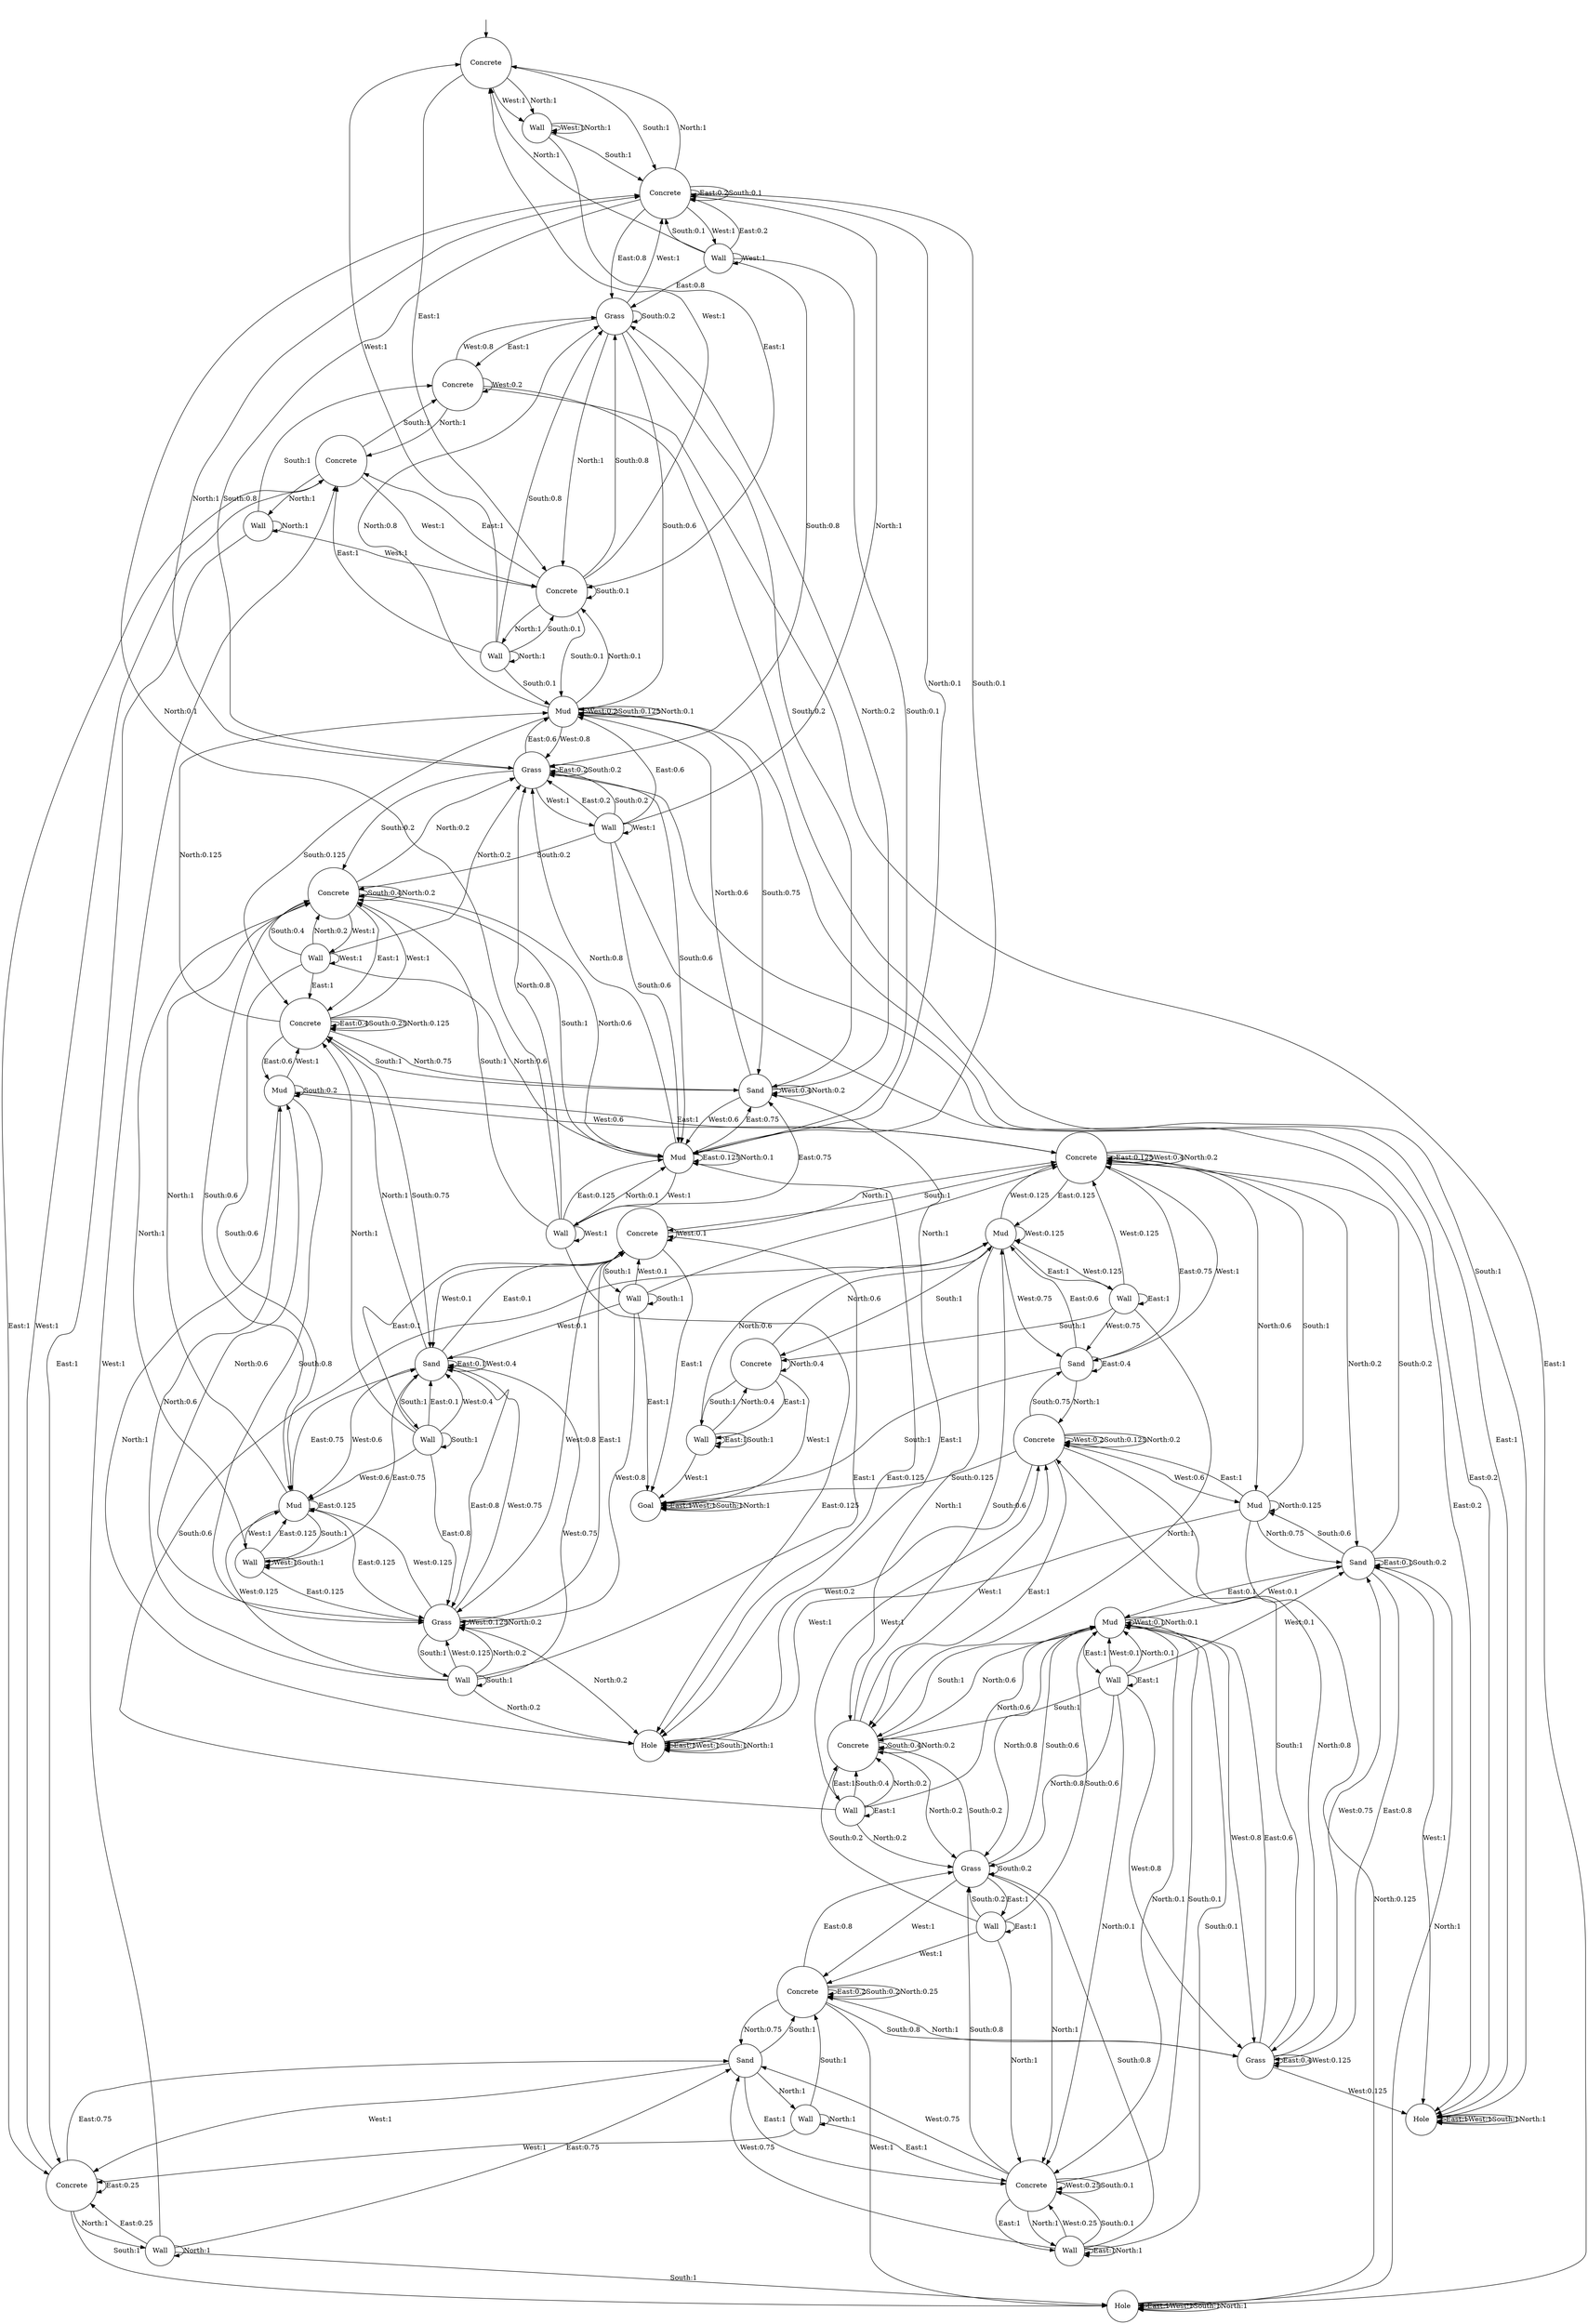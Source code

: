 digraph g {
__start0 [label="" shape="none"];
0 [shape="circle" label="Concrete"];
1 [shape="circle" label="Wall"];
2 [shape="circle" label="Concrete"];
3 [shape="circle" label="Wall"];
4 [shape="circle" label="Wall"];
5 [shape="circle" label="Grass"];
6 [shape="circle" label="Wall"];
7 [shape="circle" label="Mud"];
8 [shape="circle" label="Concrete"];
9 [shape="circle" label="Wall"];
10 [shape="circle" label="Wall"];
11 [shape="circle" label="Mud"];
12 [shape="circle" label="Concrete"];
13 [shape="circle" label="Wall"];
14 [shape="circle" label="Grass"];
15 [shape="circle" label="Mud"];
16 [shape="circle" label="Sand"];
17 [shape="circle" label="Concrete"];
18 [shape="circle" label="Wall"];
19 [shape="circle" label="Sand"];
20 [shape="circle" label="Concrete"];
21 [shape="circle" label="Wall"];
22 [shape="circle" label="Concrete"];
23 [shape="circle" label="Hole"];
24 [shape="circle" label="Hole"];
25 [shape="circle" label="Mud"];
26 [shape="circle" label="Wall"];
27 [shape="circle" label="Grass"];
28 [shape="circle" label="Concrete"];
29 [shape="circle" label="Wall"];
30 [shape="circle" label="Hole"];
31 [shape="circle" label="Sand"];
32 [shape="circle" label="Mud"];
33 [shape="circle" label="Concrete"];
34 [shape="circle" label="Concrete"];
35 [shape="circle" label="Wall"];
36 [shape="circle" label="Wall"];
37 [shape="circle" label="Sand"];
38 [shape="circle" label="Concrete"];
39 [shape="circle" label="Grass"];
40 [shape="circle" label="Concrete"];
41 [shape="circle" label="Sand"];
42 [shape="circle" label="Goal"];
43 [shape="circle" label="Concrete"];
44 [shape="circle" label="Wall"];
45 [shape="circle" label="Wall"];
46 [shape="circle" label="Grass"];
47 [shape="circle" label="Wall"];
48 [shape="circle" label="Mud"];
49 [shape="circle" label="Concrete"];
50 [shape="circle" label="Wall"];
51 [shape="circle" label="Wall"];
52 [shape="circle" label="Mud"];
53 [shape="circle" label="Concrete"];
54 [shape="circle" label="Wall"];
0 -> 12 [label="East:1"];
0 -> 1 [label="West:1"];
0 -> 2 [label="South:1"];
0 -> 1 [label="North:1"];
1 -> 12 [label="East:1"];
1 -> 1 [label="West:1"];
1 -> 2 [label="South:1"];
1 -> 1 [label="North:1"];
2 -> 2 [label="East:0.2"];
2 -> 14 [label="East:0.8"];
2 -> 3 [label="West:1"];
2 -> 2 [label="South:0.1"];
2 -> 5 [label="South:0.8"];
2 -> 7 [label="South:0.1"];
2 -> 0 [label="North:1"];
3 -> 2 [label="East:0.2"];
3 -> 14 [label="East:0.8"];
3 -> 3 [label="West:1"];
3 -> 2 [label="South:0.1"];
3 -> 5 [label="South:0.8"];
3 -> 7 [label="South:0.1"];
3 -> 0 [label="North:1"];
4 -> 5 [label="East:0.2"];
4 -> 15 [label="East:0.6"];
4 -> 23 [label="East:0.2"];
4 -> 4 [label="West:1"];
4 -> 5 [label="South:0.2"];
4 -> 7 [label="South:0.6"];
4 -> 8 [label="South:0.2"];
4 -> 2 [label="North:1"];
5 -> 5 [label="East:0.2"];
5 -> 15 [label="East:0.6"];
5 -> 23 [label="East:0.2"];
5 -> 4 [label="West:1"];
5 -> 5 [label="South:0.2"];
5 -> 7 [label="South:0.6"];
5 -> 8 [label="South:0.2"];
5 -> 2 [label="North:1"];
6 -> 7 [label="East:0.125"];
6 -> 16 [label="East:0.75"];
6 -> 24 [label="East:0.125"];
6 -> 6 [label="West:1"];
6 -> 8 [label="South:1"];
6 -> 2 [label="North:0.1"];
6 -> 5 [label="North:0.8"];
6 -> 7 [label="North:0.1"];
7 -> 7 [label="East:0.125"];
7 -> 16 [label="East:0.75"];
7 -> 24 [label="East:0.125"];
7 -> 6 [label="West:1"];
7 -> 8 [label="South:1"];
7 -> 2 [label="North:0.1"];
7 -> 5 [label="North:0.8"];
7 -> 7 [label="North:0.1"];
8 -> 17 [label="East:1"];
8 -> 9 [label="West:1"];
8 -> 8 [label="South:0.4"];
8 -> 11 [label="South:0.6"];
8 -> 5 [label="North:0.2"];
8 -> 7 [label="North:0.6"];
8 -> 8 [label="North:0.2"];
9 -> 17 [label="East:1"];
9 -> 9 [label="West:1"];
9 -> 8 [label="South:0.4"];
9 -> 11 [label="South:0.6"];
9 -> 5 [label="North:0.2"];
9 -> 7 [label="North:0.6"];
9 -> 8 [label="North:0.2"];
10 -> 11 [label="East:0.125"];
10 -> 19 [label="East:0.75"];
10 -> 27 [label="East:0.125"];
10 -> 10 [label="West:1"];
10 -> 10 [label="South:1"];
10 -> 8 [label="North:1"];
11 -> 11 [label="East:0.125"];
11 -> 19 [label="East:0.75"];
11 -> 27 [label="East:0.125"];
11 -> 10 [label="West:1"];
11 -> 10 [label="South:1"];
11 -> 8 [label="North:1"];
12 -> 20 [label="East:1"];
12 -> 0 [label="West:1"];
12 -> 12 [label="South:0.1"];
12 -> 14 [label="South:0.8"];
12 -> 15 [label="South:0.1"];
12 -> 13 [label="North:1"];
13 -> 20 [label="East:1"];
13 -> 0 [label="West:1"];
13 -> 12 [label="South:0.1"];
13 -> 14 [label="South:0.8"];
13 -> 15 [label="South:0.1"];
13 -> 13 [label="North:1"];
14 -> 22 [label="East:1"];
14 -> 2 [label="West:1"];
14 -> 14 [label="South:0.2"];
14 -> 15 [label="South:0.6"];
14 -> 16 [label="South:0.2"];
14 -> 12 [label="North:1"];
15 -> 23 [label="East:1"];
15 -> 5 [label="West:0.8"];
15 -> 15 [label="West:0.2"];
15 -> 15 [label="South:0.125"];
15 -> 16 [label="South:0.75"];
15 -> 17 [label="South:0.125"];
15 -> 12 [label="North:0.1"];
15 -> 14 [label="North:0.8"];
15 -> 15 [label="North:0.1"];
16 -> 24 [label="East:1"];
16 -> 7 [label="West:0.6"];
16 -> 16 [label="West:0.4"];
16 -> 17 [label="South:1"];
16 -> 14 [label="North:0.2"];
16 -> 15 [label="North:0.6"];
16 -> 16 [label="North:0.2"];
17 -> 17 [label="East:0.4"];
17 -> 25 [label="East:0.6"];
17 -> 8 [label="West:1"];
17 -> 17 [label="South:0.25"];
17 -> 19 [label="South:0.75"];
17 -> 15 [label="North:0.125"];
17 -> 16 [label="North:0.75"];
17 -> 17 [label="North:0.125"];
18 -> 19 [label="East:0.1"];
18 -> 27 [label="East:0.8"];
18 -> 34 [label="East:0.1"];
18 -> 11 [label="West:0.6"];
18 -> 19 [label="West:0.4"];
18 -> 18 [label="South:1"];
18 -> 17 [label="North:1"];
19 -> 19 [label="East:0.1"];
19 -> 27 [label="East:0.8"];
19 -> 34 [label="East:0.1"];
19 -> 11 [label="West:0.6"];
19 -> 19 [label="West:0.4"];
19 -> 18 [label="South:1"];
19 -> 17 [label="North:1"];
20 -> 28 [label="East:1"];
20 -> 12 [label="West:1"];
20 -> 22 [label="South:1"];
20 -> 21 [label="North:1"];
21 -> 28 [label="East:1"];
21 -> 12 [label="West:1"];
21 -> 22 [label="South:1"];
21 -> 21 [label="North:1"];
22 -> 30 [label="East:1"];
22 -> 14 [label="West:0.8"];
22 -> 22 [label="West:0.2"];
22 -> 23 [label="South:1"];
22 -> 20 [label="North:1"];
23 -> 23 [label="East:1"];
23 -> 23 [label="West:1"];
23 -> 23 [label="South:1"];
23 -> 23 [label="North:1"];
24 -> 24 [label="East:1"];
24 -> 24 [label="West:1"];
24 -> 24 [label="South:1"];
24 -> 24 [label="North:1"];
25 -> 33 [label="East:1"];
25 -> 17 [label="West:1"];
25 -> 25 [label="South:0.2"];
25 -> 27 [label="South:0.8"];
25 -> 24 [label="North:1"];
26 -> 34 [label="East:1"];
26 -> 11 [label="West:0.125"];
26 -> 19 [label="West:0.75"];
26 -> 27 [label="West:0.125"];
26 -> 26 [label="South:1"];
26 -> 24 [label="North:0.2"];
26 -> 25 [label="North:0.6"];
26 -> 27 [label="North:0.2"];
27 -> 34 [label="East:1"];
27 -> 11 [label="West:0.125"];
27 -> 19 [label="West:0.75"];
27 -> 27 [label="West:0.125"];
27 -> 26 [label="South:1"];
27 -> 24 [label="North:0.2"];
27 -> 25 [label="North:0.6"];
27 -> 27 [label="North:0.2"];
28 -> 28 [label="East:0.25"];
28 -> 37 [label="East:0.75"];
28 -> 20 [label="West:1"];
28 -> 30 [label="South:1"];
28 -> 29 [label="North:1"];
29 -> 28 [label="East:0.25"];
29 -> 37 [label="East:0.75"];
29 -> 20 [label="West:1"];
29 -> 30 [label="South:1"];
29 -> 29 [label="North:1"];
30 -> 30 [label="East:1"];
30 -> 30 [label="West:1"];
30 -> 30 [label="South:1"];
30 -> 30 [label="North:1"];
31 -> 31 [label="East:0.1"];
31 -> 39 [label="East:0.8"];
31 -> 48 [label="East:0.1"];
31 -> 23 [label="West:1"];
31 -> 31 [label="South:0.2"];
31 -> 32 [label="South:0.6"];
31 -> 33 [label="South:0.2"];
31 -> 30 [label="North:1"];
32 -> 40 [label="East:1"];
32 -> 24 [label="West:1"];
32 -> 33 [label="South:1"];
32 -> 30 [label="North:0.125"];
32 -> 31 [label="North:0.75"];
32 -> 32 [label="North:0.125"];
33 -> 33 [label="East:0.125"];
33 -> 41 [label="East:0.75"];
33 -> 52 [label="East:0.125"];
33 -> 25 [label="West:0.6"];
33 -> 33 [label="West:0.4"];
33 -> 34 [label="South:1"];
33 -> 31 [label="North:0.2"];
33 -> 32 [label="North:0.6"];
33 -> 33 [label="North:0.2"];
34 -> 42 [label="East:1"];
34 -> 19 [label="West:0.1"];
34 -> 27 [label="West:0.8"];
34 -> 34 [label="West:0.1"];
34 -> 35 [label="South:1"];
34 -> 33 [label="North:1"];
35 -> 42 [label="East:1"];
35 -> 19 [label="West:0.1"];
35 -> 27 [label="West:0.8"];
35 -> 34 [label="West:0.1"];
35 -> 35 [label="South:1"];
35 -> 33 [label="North:1"];
36 -> 43 [label="East:1"];
36 -> 28 [label="West:1"];
36 -> 38 [label="South:1"];
36 -> 36 [label="North:1"];
37 -> 43 [label="East:1"];
37 -> 28 [label="West:1"];
37 -> 38 [label="South:1"];
37 -> 36 [label="North:1"];
38 -> 38 [label="East:0.2"];
38 -> 46 [label="East:0.8"];
38 -> 30 [label="West:1"];
38 -> 38 [label="South:0.2"];
38 -> 39 [label="South:0.8"];
38 -> 37 [label="North:0.75"];
38 -> 38 [label="North:0.25"];
39 -> 39 [label="East:0.4"];
39 -> 48 [label="East:0.6"];
39 -> 23 [label="West:0.125"];
39 -> 31 [label="West:0.75"];
39 -> 39 [label="West:0.125"];
39 -> 40 [label="South:1"];
39 -> 38 [label="North:1"];
40 -> 49 [label="East:1"];
40 -> 24 [label="West:0.2"];
40 -> 32 [label="West:0.6"];
40 -> 40 [label="West:0.2"];
40 -> 40 [label="South:0.125"];
40 -> 41 [label="South:0.75"];
40 -> 42 [label="South:0.125"];
40 -> 39 [label="North:0.8"];
40 -> 40 [label="North:0.2"];
41 -> 41 [label="East:0.4"];
41 -> 52 [label="East:0.6"];
41 -> 33 [label="West:1"];
41 -> 42 [label="South:1"];
41 -> 40 [label="North:1"];
42 -> 42 [label="East:1"];
42 -> 42 [label="West:1"];
42 -> 42 [label="South:1"];
42 -> 42 [label="North:1"];
43 -> 44 [label="East:1"];
43 -> 37 [label="West:0.75"];
43 -> 43 [label="West:0.25"];
43 -> 43 [label="South:0.1"];
43 -> 46 [label="South:0.8"];
43 -> 48 [label="South:0.1"];
43 -> 44 [label="North:1"];
44 -> 44 [label="East:1"];
44 -> 37 [label="West:0.75"];
44 -> 43 [label="West:0.25"];
44 -> 43 [label="South:0.1"];
44 -> 46 [label="South:0.8"];
44 -> 48 [label="South:0.1"];
44 -> 44 [label="North:1"];
45 -> 45 [label="East:1"];
45 -> 38 [label="West:1"];
45 -> 46 [label="South:0.2"];
45 -> 48 [label="South:0.6"];
45 -> 49 [label="South:0.2"];
45 -> 43 [label="North:1"];
46 -> 45 [label="East:1"];
46 -> 38 [label="West:1"];
46 -> 46 [label="South:0.2"];
46 -> 48 [label="South:0.6"];
46 -> 49 [label="South:0.2"];
46 -> 43 [label="North:1"];
47 -> 47 [label="East:1"];
47 -> 31 [label="West:0.1"];
47 -> 39 [label="West:0.8"];
47 -> 48 [label="West:0.1"];
47 -> 49 [label="South:1"];
47 -> 43 [label="North:0.1"];
47 -> 46 [label="North:0.8"];
47 -> 48 [label="North:0.1"];
48 -> 47 [label="East:1"];
48 -> 31 [label="West:0.1"];
48 -> 39 [label="West:0.8"];
48 -> 48 [label="West:0.1"];
48 -> 49 [label="South:1"];
48 -> 43 [label="North:0.1"];
48 -> 46 [label="North:0.8"];
48 -> 48 [label="North:0.1"];
49 -> 50 [label="East:1"];
49 -> 40 [label="West:1"];
49 -> 49 [label="South:0.4"];
49 -> 52 [label="South:0.6"];
49 -> 46 [label="North:0.2"];
49 -> 48 [label="North:0.6"];
49 -> 49 [label="North:0.2"];
50 -> 50 [label="East:1"];
50 -> 40 [label="West:1"];
50 -> 49 [label="South:0.4"];
50 -> 52 [label="South:0.6"];
50 -> 46 [label="North:0.2"];
50 -> 48 [label="North:0.6"];
50 -> 49 [label="North:0.2"];
51 -> 51 [label="East:1"];
51 -> 33 [label="West:0.125"];
51 -> 41 [label="West:0.75"];
51 -> 52 [label="West:0.125"];
51 -> 53 [label="South:1"];
51 -> 49 [label="North:1"];
52 -> 51 [label="East:1"];
52 -> 33 [label="West:0.125"];
52 -> 41 [label="West:0.75"];
52 -> 52 [label="West:0.125"];
52 -> 53 [label="South:1"];
52 -> 49 [label="North:1"];
53 -> 54 [label="East:1"];
53 -> 42 [label="West:1"];
53 -> 54 [label="South:1"];
53 -> 52 [label="North:0.6"];
53 -> 53 [label="North:0.4"];
54 -> 54 [label="East:1"];
54 -> 42 [label="West:1"];
54 -> 54 [label="South:1"];
54 -> 52 [label="North:0.6"];
54 -> 53 [label="North:0.4"];
__start0 -> 0;
}
